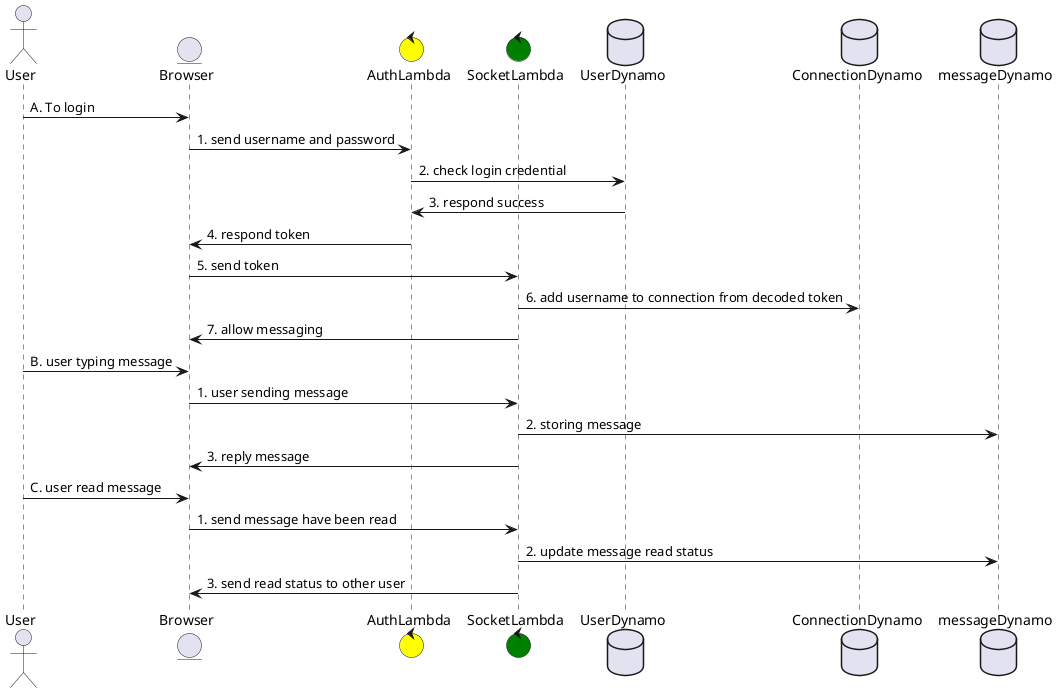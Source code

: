 @startuml
'!theme spacelab
actor       User
Entity     Browser
control     AuthLambda #yellow
control     SocketLambda #green
database    UserDynamo
database    ConnectionDynamo
database    messageDynamo

User -> Browser : A. To login
Browser -> AuthLambda : 1. send username and password
AuthLambda -> UserDynamo: 2. check login credential
'UserDynamo --> AuthLambda: respond failed
UserDynamo -> AuthLambda: 3. respond success
'AuthLambda --> Browser: respond 401
AuthLambda -> Browser: 4. respond token
Browser -> SocketLambda: 5. send token
SocketLambda -> ConnectionDynamo : 6. add username to connection from decoded token
SocketLambda -> Browser: 7. allow messaging
User -> Browser: B. user typing message
Browser -> SocketLambda: 1. user sending message
SocketLambda -> messageDynamo: 2. storing message
SocketLambda -> Browser: 3. reply message
User -> Browser: C. user read message
Browser -> SocketLambda: 1. send message have been read
SocketLambda -> messageDynamo: 2. update message read status
SocketLambda -> Browser: 3. send read status to other user
@enduml